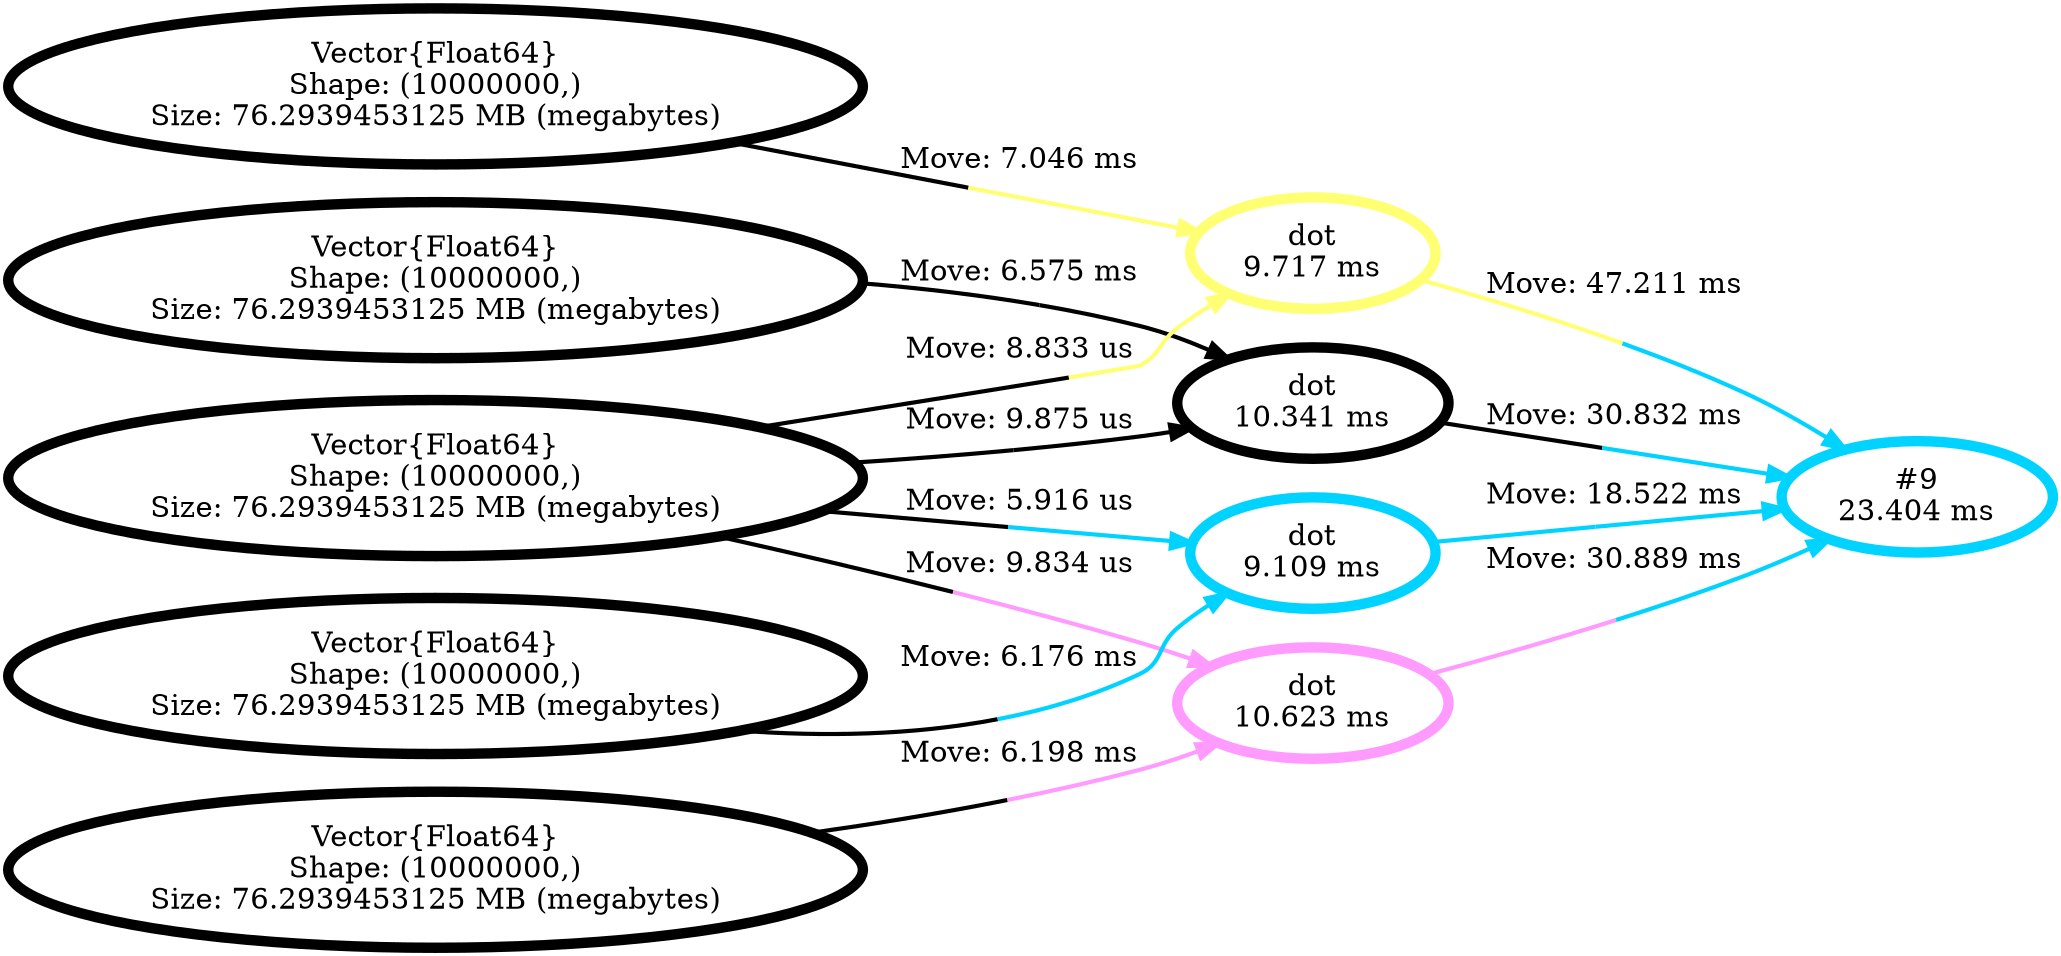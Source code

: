 strict digraph {
graph [layout=dot,rankdir=LR];
n_1279 [label="dot
10.341 ms",color="#000000",shape="ellipse",penwidth=5];
n_1276 [label="dot
9.717 ms",color="#FFFF74",shape="ellipse",penwidth=5];
n_1278 [label="dot
10.623 ms",color="#FF9BFF",shape="ellipse",penwidth=5];
n_1277 [label="dot
9.109 ms",color="#00D3FF",shape="ellipse",penwidth=5];
n_1280 [label="#9
23.404 ms",color="#00D3FF",shape="ellipse",penwidth=5];
n_arg_1_to_1279 [label="Vector{Float64}
Shape: (10000000,)
Size: 76.2939453125 MB (megabytes)",color="black",shape="ellipse",penwidth=5];
n_arg_1_to_1279 -> n_1279 [label="Move: 6.575 ms",color="black;0.5:#000000",penwidth=2];
n_arg_2_to_1279 [label="Vector{Float64}
Shape: (10000000,)
Size: 76.2939453125 MB (megabytes)",color="black",shape="ellipse",penwidth=5];
n_arg_2_to_1279 -> n_1279 [label="Move: 9.875 us",color="black;0.5:#000000",penwidth=2];
n_arg_1_to_1278 [label="Vector{Float64}
Shape: (10000000,)
Size: 76.2939453125 MB (megabytes)",color="black",shape="ellipse",penwidth=5];
n_arg_1_to_1278 -> n_1278 [label="Move: 6.198 ms",color="black;0.5:#FF9BFF",penwidth=2];
n_arg_2_to_1279 -> n_1278 [label="Move: 9.834 us",color="black;0.5:#FF9BFF",penwidth=2];
n_arg_1_to_1276 [label="Vector{Float64}
Shape: (10000000,)
Size: 76.2939453125 MB (megabytes)",color="black",shape="ellipse",penwidth=5];
n_arg_1_to_1276 -> n_1276 [label="Move: 7.046 ms",color="black;0.5:#FFFF74",penwidth=2];
n_arg_2_to_1279 -> n_1276 [label="Move: 8.833 us",color="black;0.5:#FFFF74",penwidth=2];
n_arg_1_to_1277 [label="Vector{Float64}
Shape: (10000000,)
Size: 76.2939453125 MB (megabytes)",color="black",shape="ellipse",penwidth=5];
n_arg_1_to_1277 -> n_1277 [label="Move: 6.176 ms",color="black;0.5:#00D3FF",penwidth=2];
n_arg_2_to_1279 -> n_1277 [label="Move: 5.916 us",color="black;0.5:#00D3FF",penwidth=2];
n_1277 -> n_1280 [label="Move: 18.522 ms",color="#00D3FF;0.5:#00D3FF",penwidth=2];
n_1276 -> n_1280 [label="Move: 47.211 ms",color="#FFFF74;0.5:#00D3FF",penwidth=2];
n_1278 -> n_1280 [label="Move: 30.889 ms",color="#FF9BFF;0.5:#00D3FF",penwidth=2];
n_1279 -> n_1280 [label="Move: 30.832 ms",color="#000000;0.5:#00D3FF",penwidth=2];
}
